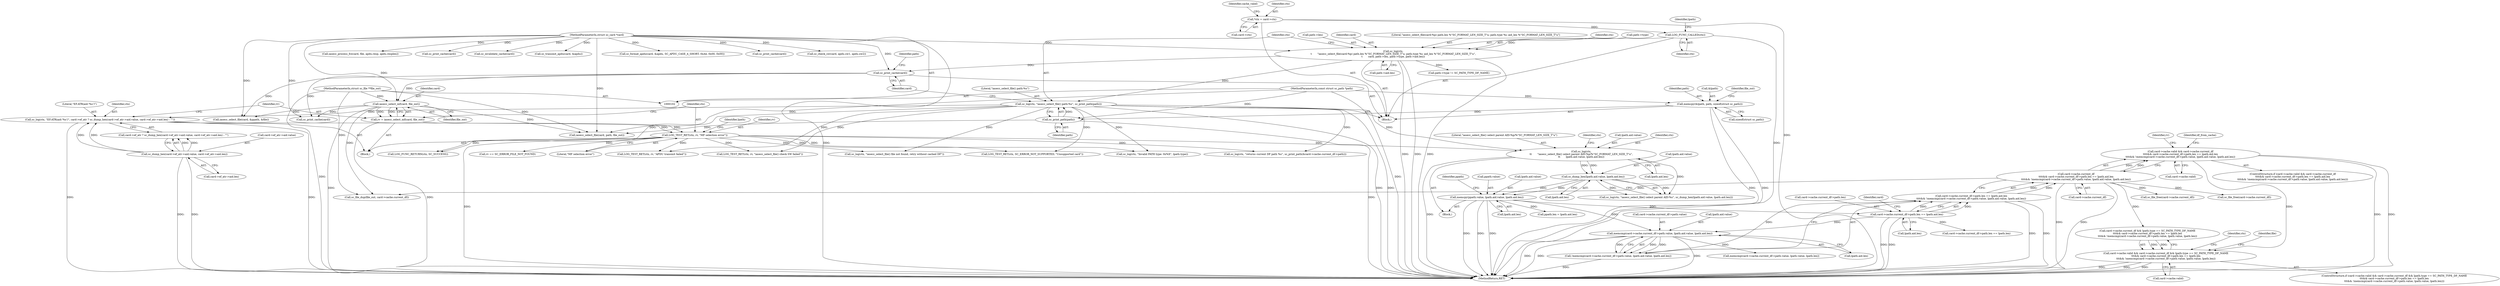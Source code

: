 digraph "0_OpenSC_03628449b75a93787eb2359412a3980365dda49b#diff-f8c0128e14031ed9307d47f10f601b54@API" {
"1000322" [label="(Call,card->cache.valid && card->cache.current_df\n\t\t\t\t&& card->cache.current_df->path.len == lpath.aid.len\n\t\t\t\t&& !memcmp(card->cache.current_df->path.value, lpath.aid.value, lpath.aid.len))"];
"1000328" [label="(Call,card->cache.current_df\n\t\t\t\t&& card->cache.current_df->path.len == lpath.aid.len\n\t\t\t\t&& !memcmp(card->cache.current_df->path.value, lpath.aid.value, lpath.aid.len))"];
"1000334" [label="(Call,card->cache.current_df->path.len == lpath.aid.len\n\t\t\t\t&& !memcmp(card->cache.current_df->path.value, lpath.aid.value, lpath.aid.len))"];
"1000335" [label="(Call,card->cache.current_df->path.len == lpath.aid.len)"];
"1000293" [label="(Call,memcpy(ppath.value, lpath.aid.value, lpath.aid.len))"];
"1000276" [label="(Call,sc_dump_hex(lpath.aid.value, lpath.aid.len))"];
"1000260" [label="(Call,sc_log(ctx,\n\t\t       \"iasecc_select_file() select parent AID:%p/%\"SC_FORMAT_LEN_SIZE_T\"u\",\n\t\t       lpath.aid.value, lpath.aid.len))"];
"1000157" [label="(Call,sc_log(ctx, \"iasecc_select_file() path:%s\", sc_print_path(path)))"];
"1000142" [label="(Call,sc_log(ctx,\n\t       \"iasecc_select_file(card:%p) path.len %\"SC_FORMAT_LEN_SIZE_T\"u; path.type %i; aid_len %\"SC_FORMAT_LEN_SIZE_T\"u\",\n\t       card, path->len, path->type, path->aid.len))"];
"1000128" [label="(Call,LOG_FUNC_CALLED(ctx))"];
"1000108" [label="(Call,*ctx = card->ctx)"];
"1000103" [label="(MethodParameterIn,struct sc_card *card)"];
"1000160" [label="(Call,sc_print_path(path))"];
"1000130" [label="(Call,memcpy(&lpath, path, sizeof(struct sc_path)))"];
"1000104" [label="(MethodParameterIn,const struct sc_path *path)"];
"1000221" [label="(Call,LOG_TEST_RET(ctx, rv, \"MF selection error\"))"];
"1000193" [label="(Call,sc_log(ctx, \"EF.ATR(aid:'%s')\", card->ef_atr ? sc_dump_hex(card->ef_atr->aid.value, card->ef_atr->aid.len) : \"\"))"];
"1000200" [label="(Call,sc_dump_hex(card->ef_atr->aid.value, card->ef_atr->aid.len))"];
"1000216" [label="(Call,rv = iasecc_select_mf(card, file_out))"];
"1000218" [label="(Call,iasecc_select_mf(card, file_out))"];
"1000162" [label="(Call,sc_print_cache(card))"];
"1000105" [label="(MethodParameterIn,struct sc_file **file_out)"];
"1000350" [label="(Call,!memcmp(card->cache.current_df->path.value, lpath.aid.value, lpath.aid.len))"];
"1000351" [label="(Call,memcmp(card->cache.current_df->path.value, lpath.aid.value, lpath.aid.len))"];
"1000428" [label="(Call,card->cache.valid && card->cache.current_df && lpath.type == SC_PATH_TYPE_DF_NAME\n\t\t\t&& card->cache.current_df->path.len == lpath.len\n\t\t\t&& !memcmp(card->cache.current_df->path.value, lpath.value, lpath.len))"];
"1000309" [label="(Identifier,ppath)"];
"1000146" [label="(Call,path->len)"];
"1000145" [label="(Identifier,card)"];
"1000376" [label="(Call,iasecc_select_file(card, &ppath, &file))"];
"1000193" [label="(Call,sc_log(ctx, \"EF.ATR(aid:'%s')\", card->ef_atr ? sc_dump_hex(card->ef_atr->aid.value, card->ef_atr->aid.len) : \"\"))"];
"1000335" [label="(Call,card->cache.current_df->path.len == lpath.aid.len)"];
"1000422" [label="(Call,LOG_FUNC_RETURN(ctx, SC_SUCCESS))"];
"1000163" [label="(Identifier,card)"];
"1000166" [label="(Call,path->type != SC_PATH_TYPE_DF_NAME)"];
"1000116" [label="(Identifier,cache_valid)"];
"1000134" [label="(Call,sizeof(struct sc_path))"];
"1000428" [label="(Call,card->cache.valid && card->cache.current_df && lpath.type == SC_PATH_TYPE_DF_NAME\n\t\t\t&& card->cache.current_df->path.len == lpath.len\n\t\t\t&& !memcmp(card->cache.current_df->path.value, lpath.value, lpath.len))"];
"1000294" [label="(Call,ppath.value)"];
"1000194" [label="(Identifier,ctx)"];
"1000159" [label="(Literal,\"iasecc_select_file() path:%s\")"];
"1000276" [label="(Call,sc_dump_hex(lpath.aid.value, lpath.aid.len))"];
"1000263" [label="(Call,lpath.aid.value)"];
"1000254" [label="(Block,)"];
"1000158" [label="(Identifier,ctx)"];
"1000351" [label="(Call,memcmp(card->cache.current_df->path.value, lpath.aid.value, lpath.aid.len))"];
"1000447" [label="(Call,card->cache.current_df->path.len == lpath.len)"];
"1000260" [label="(Call,sc_log(ctx,\n\t\t       \"iasecc_select_file() select parent AID:%p/%\"SC_FORMAT_LEN_SIZE_T\"u\",\n\t\t       lpath.aid.value, lpath.aid.len))"];
"1000133" [label="(Identifier,path)"];
"1000201" [label="(Call,card->ef_atr->aid.value)"];
"1000336" [label="(Call,card->cache.current_df->path.len)"];
"1000955" [label="(Call,iasecc_process_fci(card, file, apdu.resp, apdu.resplen))"];
"1000130" [label="(Call,memcpy(&lpath, path, sizeof(struct sc_path)))"];
"1000219" [label="(Identifier,card)"];
"1000806" [label="(Call,LOG_TEST_RET(ctx, rv, \"APDU transmit failed\"))"];
"1000192" [label="(Block,)"];
"1000503" [label="(Call,sc_print_cache(card))"];
"1001091" [label="(Call,sc_file_free(card->cache.current_df))"];
"1000277" [label="(Call,lpath.aid.value)"];
"1000872" [label="(Call,sc_invalidate_cache(card))"];
"1000322" [label="(Call,card->cache.valid && card->cache.current_df\n\t\t\t\t&& card->cache.current_df->path.len == lpath.aid.len\n\t\t\t\t&& !memcmp(card->cache.current_df->path.value, lpath.aid.value, lpath.aid.len))"];
"1000222" [label="(Identifier,ctx)"];
"1000352" [label="(Call,card->cache.current_df->path.value)"];
"1000802" [label="(Call,sc_transmit_apdu(card, &apdu))"];
"1000168" [label="(Identifier,path)"];
"1000273" [label="(Call,sc_log(ctx, \"iasecc_select_file() select parent AID:%s\", sc_dump_hex(lpath.aid.value, lpath.aid.len)))"];
"1000261" [label="(Identifier,ctx)"];
"1000297" [label="(Call,lpath.aid.value)"];
"1000108" [label="(Call,*ctx = card->ctx)"];
"1000196" [label="(Call,card->ef_atr ? sc_dump_hex(card->ef_atr->aid.value, card->ef_atr->aid.len) : \"\")"];
"1000229" [label="(Identifier,lpath)"];
"1000157" [label="(Call,sc_log(ctx, \"iasecc_select_file() path:%s\", sc_print_path(path)))"];
"1000109" [label="(Identifier,ctx)"];
"1000223" [label="(Identifier,rv)"];
"1000865" [label="(Call,rv == SC_ERROR_FILE_NOT_FOUND)"];
"1000896" [label="(Call,LOG_TEST_RET(ctx, rv, \"iasecc_select_file() check SW failed\"))"];
"1000874" [label="(Call,sc_log(ctx, \"iasecc_select_file() file not found, retry without cached DF\"))"];
"1000110" [label="(Call,card->ctx)"];
"1000461" [label="(Call,memcmp(card->cache.current_df->path.value, lpath.value, lpath.len))"];
"1000429" [label="(Call,card->cache.valid)"];
"1000262" [label="(Literal,\"iasecc_select_file() select parent AID:%p/%\"SC_FORMAT_LEN_SIZE_T\"u\")"];
"1000427" [label="(ControlStructure,if (card->cache.valid && card->cache.current_df && lpath.type == SC_PATH_TYPE_DF_NAME\n\t\t\t&& card->cache.current_df->path.len == lpath.len\n\t\t\t&& !memcmp(card->cache.current_df->path.value, lpath.value, lpath.len)))"];
"1000105" [label="(MethodParameterIn,struct sc_file **file_out)"];
"1000131" [label="(Call,&lpath)"];
"1000302" [label="(Call,lpath.aid.len)"];
"1000566" [label="(Call,LOG_TEST_RET(ctx, SC_ERROR_NOT_SUPPORTED, \"Unsupported card\"))"];
"1000372" [label="(Identifier,df_from_cache)"];
"1000161" [label="(Identifier,path)"];
"1000350" [label="(Call,!memcmp(card->cache.current_df->path.value, lpath.aid.value, lpath.aid.len))"];
"1000137" [label="(Identifier,file_out)"];
"1000221" [label="(Call,LOG_TEST_RET(ctx, rv, \"MF selection error\"))"];
"1000356" [label="(Identifier,card)"];
"1000282" [label="(Call,lpath.aid.len)"];
"1000144" [label="(Literal,\"iasecc_select_file(card:%p) path.len %\"SC_FORMAT_LEN_SIZE_T\"u; path.type %i; aid_len %\"SC_FORMAT_LEN_SIZE_T\"u\")"];
"1000162" [label="(Call,sc_print_cache(card))"];
"1000218" [label="(Call,iasecc_select_mf(card, file_out))"];
"1000425" [label="(Call,sc_print_cache(card))"];
"1000143" [label="(Identifier,ctx)"];
"1000293" [label="(Call,memcpy(ppath.value, lpath.aid.value, lpath.aid.len))"];
"1000522" [label="(Call,sc_format_apdu(card, &apdu, SC_APDU_CASE_4_SHORT, 0xA4, 0x00, 0x00))"];
"1000195" [label="(Literal,\"EF.ATR(aid:'%s')\")"];
"1000208" [label="(Call,card->ef_atr->aid.len)"];
"1000128" [label="(Call,LOG_FUNC_CALLED(ctx))"];
"1000106" [label="(Block,)"];
"1000274" [label="(Identifier,ctx)"];
"1000496" [label="(Call,sc_file_dup(file_out, card->cache.current_df))"];
"1000323" [label="(Call,card->cache.valid)"];
"1000149" [label="(Call,path->type)"];
"1000216" [label="(Call,rv = iasecc_select_mf(card, file_out))"];
"1000479" [label="(Identifier,ctx)"];
"1000129" [label="(Identifier,ctx)"];
"1000366" [label="(Call,lpath.aid.len)"];
"1000361" [label="(Call,lpath.aid.value)"];
"1000160" [label="(Call,sc_print_path(path))"];
"1000513" [label="(Identifier,file)"];
"1000268" [label="(Call,lpath.aid.len)"];
"1001125" [label="(Call,sc_print_cache(card))"];
"1000142" [label="(Call,sc_log(ctx,\n\t       \"iasecc_select_file(card:%p) path.len %\"SC_FORMAT_LEN_SIZE_T\"u; path.type %i; aid_len %\"SC_FORMAT_LEN_SIZE_T\"u\",\n\t       card, path->len, path->type, path->aid.len))"];
"1000345" [label="(Call,lpath.aid.len)"];
"1000812" [label="(Call,sc_check_sw(card, apdu.sw1, apdu.sw2))"];
"1000334" [label="(Call,card->cache.current_df->path.len == lpath.aid.len\n\t\t\t\t&& !memcmp(card->cache.current_df->path.value, lpath.aid.value, lpath.aid.len))"];
"1000224" [label="(Literal,\"MF selection error\")"];
"1000747" [label="(Call,sc_log(ctx, \"Invalid PATH type: 0x%X\", lpath.type))"];
"1000329" [label="(Call,card->cache.current_df)"];
"1000434" [label="(Call,card->cache.current_df && lpath.type == SC_PATH_TYPE_DF_NAME\n\t\t\t&& card->cache.current_df->path.len == lpath.len\n\t\t\t&& !memcmp(card->cache.current_df->path.value, lpath.value, lpath.len))"];
"1000152" [label="(Call,path->aid.len)"];
"1000321" [label="(ControlStructure,if (card->cache.valid && card->cache.current_df\n\t\t\t\t&& card->cache.current_df->path.len == lpath.aid.len\n\t\t\t\t&& !memcmp(card->cache.current_df->path.value, lpath.aid.value, lpath.aid.len)))"];
"1000132" [label="(Identifier,lpath)"];
"1000478" [label="(Call,sc_log(ctx, \"returns current DF path %s\", sc_print_path(&card->cache.current_df->path)))"];
"1000220" [label="(Identifier,file_out)"];
"1000375" [label="(Identifier,rv)"];
"1000307" [label="(Call,ppath.len = lpath.aid.len)"];
"1000328" [label="(Call,card->cache.current_df\n\t\t\t\t&& card->cache.current_df->path.len == lpath.aid.len\n\t\t\t\t&& !memcmp(card->cache.current_df->path.value, lpath.aid.value, lpath.aid.len))"];
"1001130" [label="(MethodReturn,RET)"];
"1000993" [label="(Call,sc_file_free(card->cache.current_df))"];
"1000104" [label="(MethodParameterIn,const struct sc_path *path)"];
"1000889" [label="(Call,iasecc_select_file(card, path, file_out))"];
"1000200" [label="(Call,sc_dump_hex(card->ef_atr->aid.value, card->ef_atr->aid.len))"];
"1000103" [label="(MethodParameterIn,struct sc_card *card)"];
"1000217" [label="(Identifier,rv)"];
"1000322" -> "1000321"  [label="AST: "];
"1000322" -> "1000323"  [label="CFG: "];
"1000322" -> "1000328"  [label="CFG: "];
"1000323" -> "1000322"  [label="AST: "];
"1000328" -> "1000322"  [label="AST: "];
"1000372" -> "1000322"  [label="CFG: "];
"1000375" -> "1000322"  [label="CFG: "];
"1000322" -> "1001130"  [label="DDG: "];
"1000322" -> "1001130"  [label="DDG: "];
"1000328" -> "1000322"  [label="DDG: "];
"1000328" -> "1000322"  [label="DDG: "];
"1000322" -> "1000428"  [label="DDG: "];
"1000328" -> "1000329"  [label="CFG: "];
"1000328" -> "1000334"  [label="CFG: "];
"1000329" -> "1000328"  [label="AST: "];
"1000334" -> "1000328"  [label="AST: "];
"1000328" -> "1001130"  [label="DDG: "];
"1000328" -> "1001130"  [label="DDG: "];
"1000334" -> "1000328"  [label="DDG: "];
"1000334" -> "1000328"  [label="DDG: "];
"1000328" -> "1000434"  [label="DDG: "];
"1000328" -> "1000496"  [label="DDG: "];
"1000328" -> "1000993"  [label="DDG: "];
"1000328" -> "1001091"  [label="DDG: "];
"1000334" -> "1000335"  [label="CFG: "];
"1000334" -> "1000350"  [label="CFG: "];
"1000335" -> "1000334"  [label="AST: "];
"1000350" -> "1000334"  [label="AST: "];
"1000334" -> "1001130"  [label="DDG: "];
"1000334" -> "1001130"  [label="DDG: "];
"1000335" -> "1000334"  [label="DDG: "];
"1000335" -> "1000334"  [label="DDG: "];
"1000350" -> "1000334"  [label="DDG: "];
"1000335" -> "1000345"  [label="CFG: "];
"1000336" -> "1000335"  [label="AST: "];
"1000345" -> "1000335"  [label="AST: "];
"1000356" -> "1000335"  [label="CFG: "];
"1000335" -> "1001130"  [label="DDG: "];
"1000335" -> "1001130"  [label="DDG: "];
"1000293" -> "1000335"  [label="DDG: "];
"1000335" -> "1000351"  [label="DDG: "];
"1000335" -> "1000447"  [label="DDG: "];
"1000293" -> "1000254"  [label="AST: "];
"1000293" -> "1000302"  [label="CFG: "];
"1000294" -> "1000293"  [label="AST: "];
"1000297" -> "1000293"  [label="AST: "];
"1000302" -> "1000293"  [label="AST: "];
"1000309" -> "1000293"  [label="CFG: "];
"1000293" -> "1001130"  [label="DDG: "];
"1000293" -> "1001130"  [label="DDG: "];
"1000293" -> "1001130"  [label="DDG: "];
"1000276" -> "1000293"  [label="DDG: "];
"1000276" -> "1000293"  [label="DDG: "];
"1000293" -> "1000307"  [label="DDG: "];
"1000293" -> "1000351"  [label="DDG: "];
"1000276" -> "1000273"  [label="AST: "];
"1000276" -> "1000282"  [label="CFG: "];
"1000277" -> "1000276"  [label="AST: "];
"1000282" -> "1000276"  [label="AST: "];
"1000273" -> "1000276"  [label="CFG: "];
"1000276" -> "1000273"  [label="DDG: "];
"1000276" -> "1000273"  [label="DDG: "];
"1000260" -> "1000276"  [label="DDG: "];
"1000260" -> "1000276"  [label="DDG: "];
"1000260" -> "1000254"  [label="AST: "];
"1000260" -> "1000268"  [label="CFG: "];
"1000261" -> "1000260"  [label="AST: "];
"1000262" -> "1000260"  [label="AST: "];
"1000263" -> "1000260"  [label="AST: "];
"1000268" -> "1000260"  [label="AST: "];
"1000274" -> "1000260"  [label="CFG: "];
"1000260" -> "1001130"  [label="DDG: "];
"1000157" -> "1000260"  [label="DDG: "];
"1000221" -> "1000260"  [label="DDG: "];
"1000260" -> "1000273"  [label="DDG: "];
"1000157" -> "1000106"  [label="AST: "];
"1000157" -> "1000160"  [label="CFG: "];
"1000158" -> "1000157"  [label="AST: "];
"1000159" -> "1000157"  [label="AST: "];
"1000160" -> "1000157"  [label="AST: "];
"1000163" -> "1000157"  [label="CFG: "];
"1000157" -> "1001130"  [label="DDG: "];
"1000157" -> "1001130"  [label="DDG: "];
"1000142" -> "1000157"  [label="DDG: "];
"1000160" -> "1000157"  [label="DDG: "];
"1000157" -> "1000193"  [label="DDG: "];
"1000157" -> "1000422"  [label="DDG: "];
"1000157" -> "1000478"  [label="DDG: "];
"1000157" -> "1000566"  [label="DDG: "];
"1000157" -> "1000747"  [label="DDG: "];
"1000157" -> "1000806"  [label="DDG: "];
"1000157" -> "1000874"  [label="DDG: "];
"1000157" -> "1000896"  [label="DDG: "];
"1000142" -> "1000106"  [label="AST: "];
"1000142" -> "1000152"  [label="CFG: "];
"1000143" -> "1000142"  [label="AST: "];
"1000144" -> "1000142"  [label="AST: "];
"1000145" -> "1000142"  [label="AST: "];
"1000146" -> "1000142"  [label="AST: "];
"1000149" -> "1000142"  [label="AST: "];
"1000152" -> "1000142"  [label="AST: "];
"1000158" -> "1000142"  [label="CFG: "];
"1000142" -> "1001130"  [label="DDG: "];
"1000142" -> "1001130"  [label="DDG: "];
"1000142" -> "1001130"  [label="DDG: "];
"1000128" -> "1000142"  [label="DDG: "];
"1000103" -> "1000142"  [label="DDG: "];
"1000142" -> "1000162"  [label="DDG: "];
"1000142" -> "1000166"  [label="DDG: "];
"1000128" -> "1000106"  [label="AST: "];
"1000128" -> "1000129"  [label="CFG: "];
"1000129" -> "1000128"  [label="AST: "];
"1000132" -> "1000128"  [label="CFG: "];
"1000128" -> "1001130"  [label="DDG: "];
"1000108" -> "1000128"  [label="DDG: "];
"1000108" -> "1000106"  [label="AST: "];
"1000108" -> "1000110"  [label="CFG: "];
"1000109" -> "1000108"  [label="AST: "];
"1000110" -> "1000108"  [label="AST: "];
"1000116" -> "1000108"  [label="CFG: "];
"1000108" -> "1001130"  [label="DDG: "];
"1000103" -> "1000102"  [label="AST: "];
"1000103" -> "1001130"  [label="DDG: "];
"1000103" -> "1000162"  [label="DDG: "];
"1000103" -> "1000218"  [label="DDG: "];
"1000103" -> "1000376"  [label="DDG: "];
"1000103" -> "1000425"  [label="DDG: "];
"1000103" -> "1000503"  [label="DDG: "];
"1000103" -> "1000522"  [label="DDG: "];
"1000103" -> "1000802"  [label="DDG: "];
"1000103" -> "1000812"  [label="DDG: "];
"1000103" -> "1000872"  [label="DDG: "];
"1000103" -> "1000889"  [label="DDG: "];
"1000103" -> "1000955"  [label="DDG: "];
"1000103" -> "1001125"  [label="DDG: "];
"1000160" -> "1000161"  [label="CFG: "];
"1000161" -> "1000160"  [label="AST: "];
"1000160" -> "1001130"  [label="DDG: "];
"1000130" -> "1000160"  [label="DDG: "];
"1000104" -> "1000160"  [label="DDG: "];
"1000160" -> "1000889"  [label="DDG: "];
"1000130" -> "1000106"  [label="AST: "];
"1000130" -> "1000134"  [label="CFG: "];
"1000131" -> "1000130"  [label="AST: "];
"1000133" -> "1000130"  [label="AST: "];
"1000134" -> "1000130"  [label="AST: "];
"1000137" -> "1000130"  [label="CFG: "];
"1000130" -> "1001130"  [label="DDG: "];
"1000130" -> "1001130"  [label="DDG: "];
"1000104" -> "1000130"  [label="DDG: "];
"1000104" -> "1000102"  [label="AST: "];
"1000104" -> "1001130"  [label="DDG: "];
"1000104" -> "1000889"  [label="DDG: "];
"1000221" -> "1000192"  [label="AST: "];
"1000221" -> "1000224"  [label="CFG: "];
"1000222" -> "1000221"  [label="AST: "];
"1000223" -> "1000221"  [label="AST: "];
"1000224" -> "1000221"  [label="AST: "];
"1000229" -> "1000221"  [label="CFG: "];
"1000221" -> "1001130"  [label="DDG: "];
"1000193" -> "1000221"  [label="DDG: "];
"1000216" -> "1000221"  [label="DDG: "];
"1000221" -> "1000422"  [label="DDG: "];
"1000221" -> "1000478"  [label="DDG: "];
"1000221" -> "1000566"  [label="DDG: "];
"1000221" -> "1000747"  [label="DDG: "];
"1000221" -> "1000806"  [label="DDG: "];
"1000221" -> "1000865"  [label="DDG: "];
"1000221" -> "1000874"  [label="DDG: "];
"1000221" -> "1000896"  [label="DDG: "];
"1000193" -> "1000192"  [label="AST: "];
"1000193" -> "1000196"  [label="CFG: "];
"1000194" -> "1000193"  [label="AST: "];
"1000195" -> "1000193"  [label="AST: "];
"1000196" -> "1000193"  [label="AST: "];
"1000217" -> "1000193"  [label="CFG: "];
"1000193" -> "1001130"  [label="DDG: "];
"1000193" -> "1001130"  [label="DDG: "];
"1000200" -> "1000193"  [label="DDG: "];
"1000200" -> "1000193"  [label="DDG: "];
"1000200" -> "1000196"  [label="AST: "];
"1000200" -> "1000208"  [label="CFG: "];
"1000201" -> "1000200"  [label="AST: "];
"1000208" -> "1000200"  [label="AST: "];
"1000196" -> "1000200"  [label="CFG: "];
"1000200" -> "1001130"  [label="DDG: "];
"1000200" -> "1001130"  [label="DDG: "];
"1000200" -> "1000196"  [label="DDG: "];
"1000200" -> "1000196"  [label="DDG: "];
"1000216" -> "1000192"  [label="AST: "];
"1000216" -> "1000218"  [label="CFG: "];
"1000217" -> "1000216"  [label="AST: "];
"1000218" -> "1000216"  [label="AST: "];
"1000222" -> "1000216"  [label="CFG: "];
"1000216" -> "1001130"  [label="DDG: "];
"1000218" -> "1000216"  [label="DDG: "];
"1000218" -> "1000216"  [label="DDG: "];
"1000218" -> "1000220"  [label="CFG: "];
"1000219" -> "1000218"  [label="AST: "];
"1000220" -> "1000218"  [label="AST: "];
"1000218" -> "1001130"  [label="DDG: "];
"1000162" -> "1000218"  [label="DDG: "];
"1000105" -> "1000218"  [label="DDG: "];
"1000218" -> "1000376"  [label="DDG: "];
"1000218" -> "1000425"  [label="DDG: "];
"1000218" -> "1000496"  [label="DDG: "];
"1000218" -> "1000889"  [label="DDG: "];
"1000162" -> "1000106"  [label="AST: "];
"1000162" -> "1000163"  [label="CFG: "];
"1000163" -> "1000162"  [label="AST: "];
"1000168" -> "1000162"  [label="CFG: "];
"1000162" -> "1000376"  [label="DDG: "];
"1000162" -> "1000425"  [label="DDG: "];
"1000105" -> "1000102"  [label="AST: "];
"1000105" -> "1001130"  [label="DDG: "];
"1000105" -> "1000496"  [label="DDG: "];
"1000105" -> "1000889"  [label="DDG: "];
"1000350" -> "1000351"  [label="CFG: "];
"1000351" -> "1000350"  [label="AST: "];
"1000350" -> "1001130"  [label="DDG: "];
"1000351" -> "1000350"  [label="DDG: "];
"1000351" -> "1000350"  [label="DDG: "];
"1000351" -> "1000350"  [label="DDG: "];
"1000351" -> "1000366"  [label="CFG: "];
"1000352" -> "1000351"  [label="AST: "];
"1000361" -> "1000351"  [label="AST: "];
"1000366" -> "1000351"  [label="AST: "];
"1000351" -> "1001130"  [label="DDG: "];
"1000351" -> "1001130"  [label="DDG: "];
"1000351" -> "1001130"  [label="DDG: "];
"1000351" -> "1000461"  [label="DDG: "];
"1000428" -> "1000427"  [label="AST: "];
"1000428" -> "1000429"  [label="CFG: "];
"1000428" -> "1000434"  [label="CFG: "];
"1000429" -> "1000428"  [label="AST: "];
"1000434" -> "1000428"  [label="AST: "];
"1000479" -> "1000428"  [label="CFG: "];
"1000513" -> "1000428"  [label="CFG: "];
"1000428" -> "1001130"  [label="DDG: "];
"1000428" -> "1001130"  [label="DDG: "];
"1000428" -> "1001130"  [label="DDG: "];
"1000434" -> "1000428"  [label="DDG: "];
"1000434" -> "1000428"  [label="DDG: "];
}
